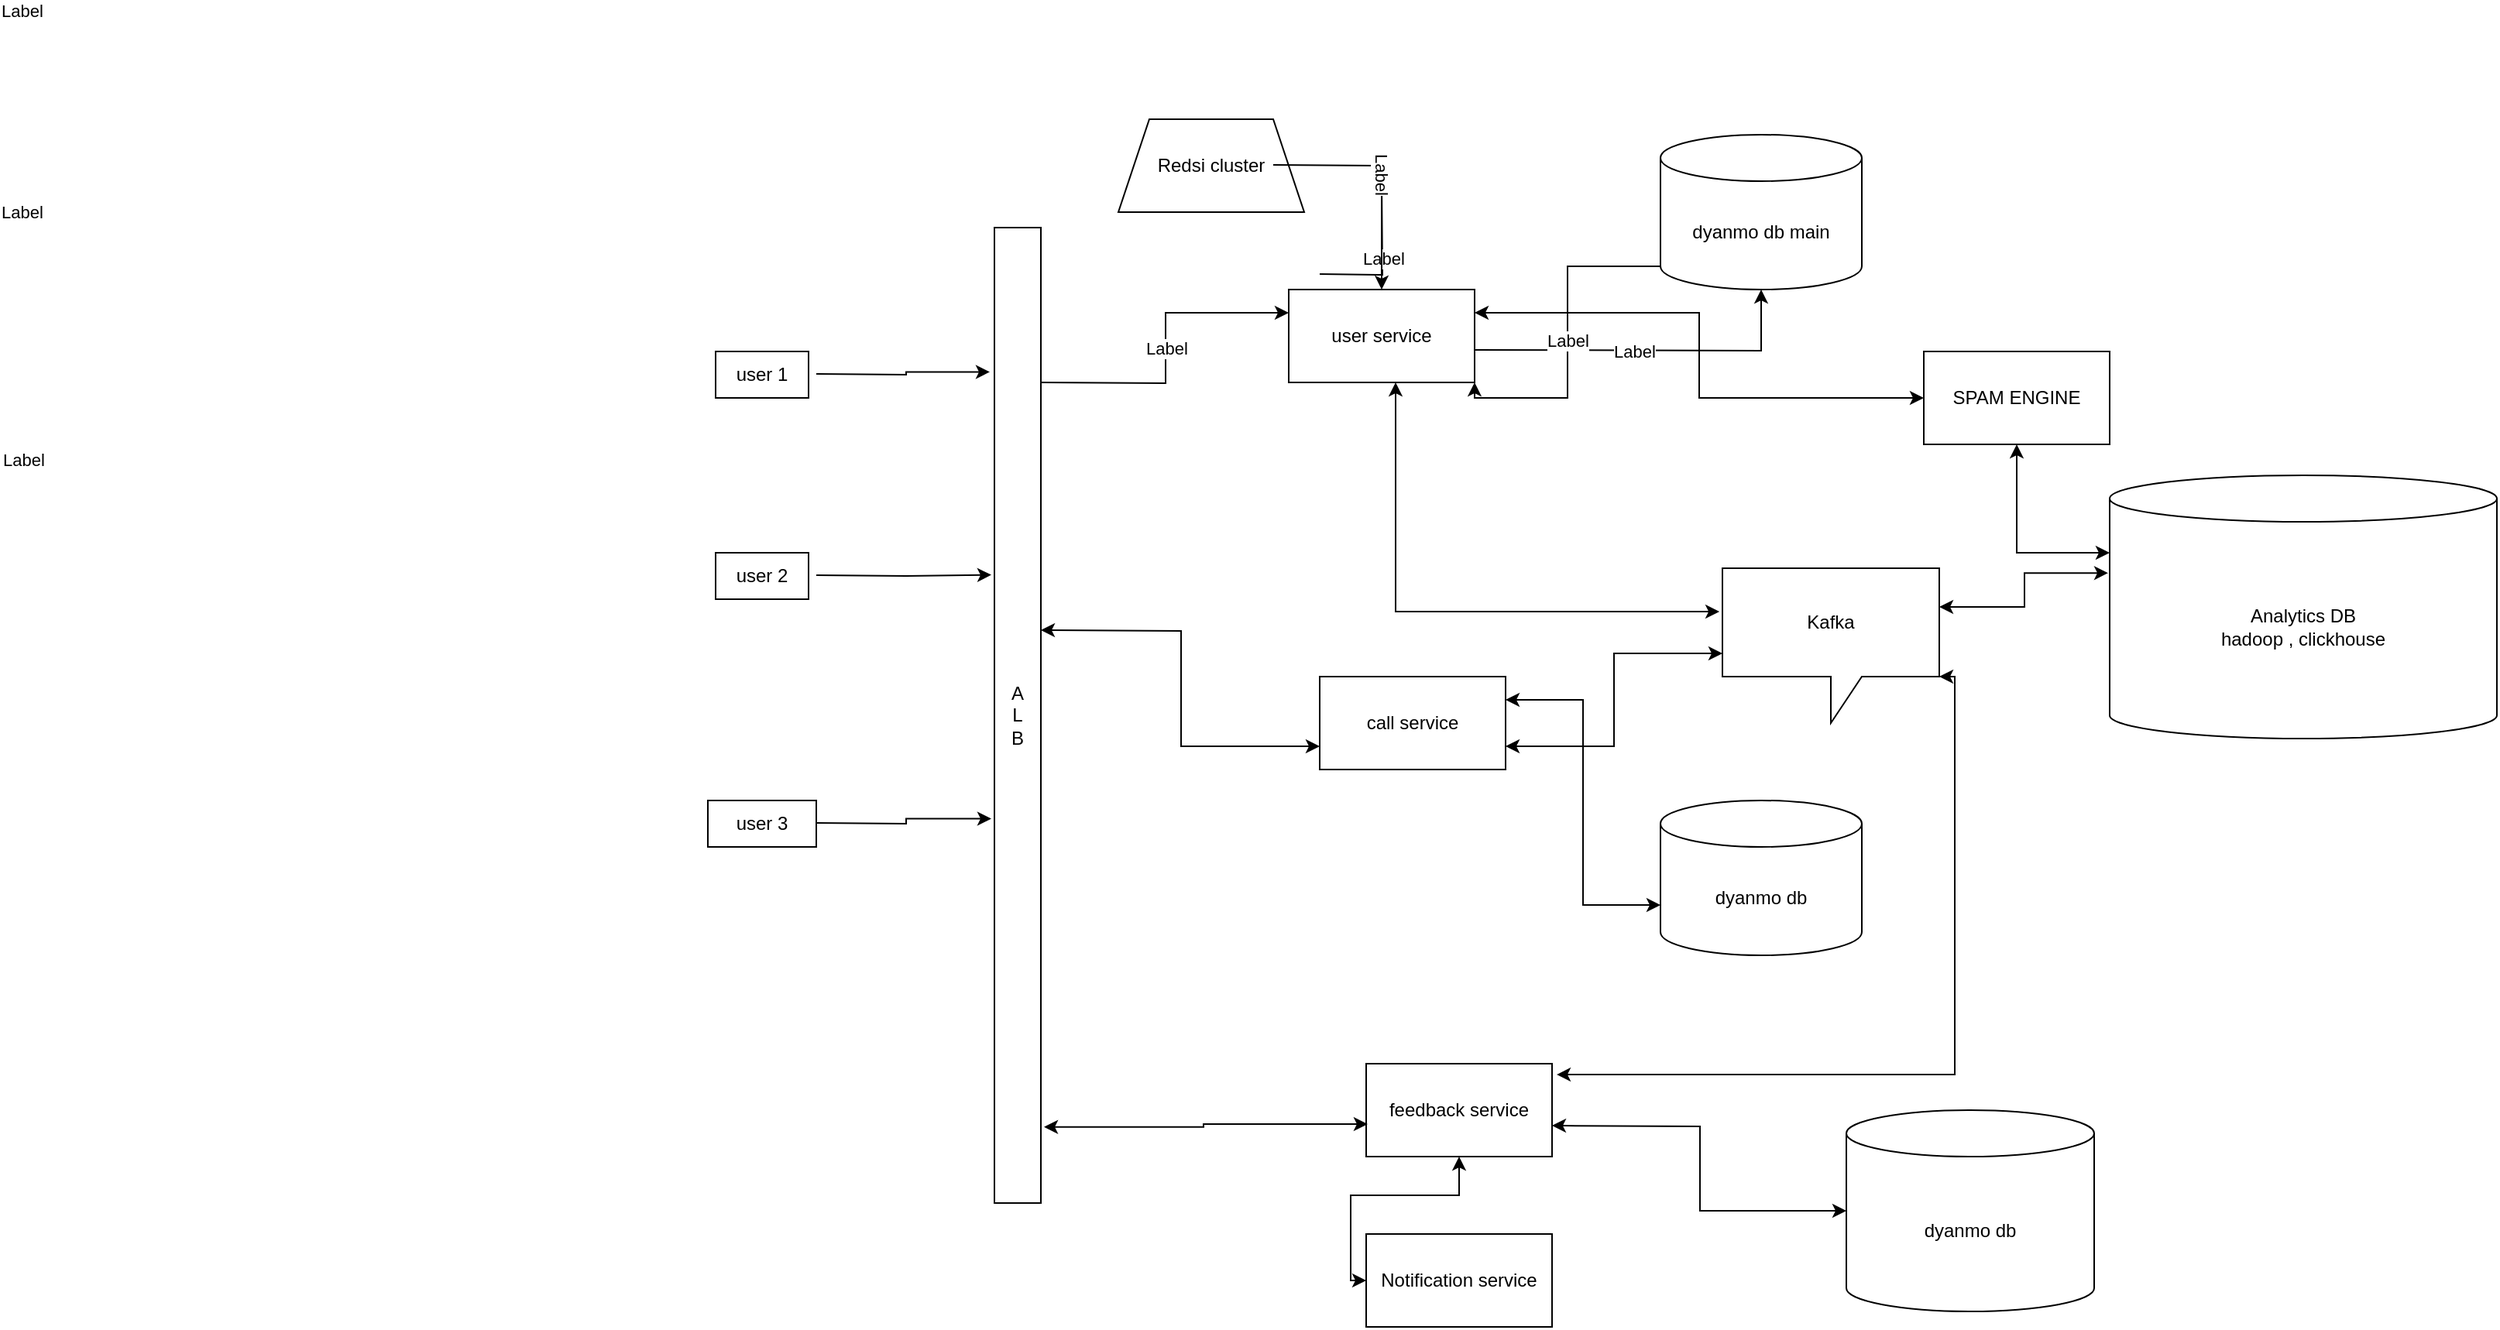 <mxfile version="22.1.8" type="github">
  <diagram name="Page-1" id="mafzAm1S85jHaPfYKTlC">
    <mxGraphModel dx="2261" dy="1972" grid="1" gridSize="10" guides="1" tooltips="1" connect="1" arrows="1" fold="1" page="1" pageScale="1" pageWidth="827" pageHeight="1169" math="0" shadow="0">
      <root>
        <mxCell id="0" />
        <mxCell id="1" parent="0" />
        <mxCell id="KW8JtwyekvotCiW6EKbZ-1" value="user 1" style="rounded=0;whiteSpace=wrap;html=1;" vertex="1" parent="1">
          <mxGeometry x="-280" y="160" width="60" height="30" as="geometry" />
        </mxCell>
        <mxCell id="KW8JtwyekvotCiW6EKbZ-2" value="user 3" style="rounded=0;whiteSpace=wrap;html=1;" vertex="1" parent="1">
          <mxGeometry x="-285" y="450" width="70" height="30" as="geometry" />
        </mxCell>
        <mxCell id="KW8JtwyekvotCiW6EKbZ-3" value="user 2" style="rounded=0;whiteSpace=wrap;html=1;" vertex="1" parent="1">
          <mxGeometry x="-280" y="290" width="60" height="30" as="geometry" />
        </mxCell>
        <mxCell id="KW8JtwyekvotCiW6EKbZ-4" value="A&lt;br&gt;L&lt;br&gt;B" style="rounded=0;whiteSpace=wrap;html=1;" vertex="1" parent="1">
          <mxGeometry x="-100" y="80" width="30" height="630" as="geometry" />
        </mxCell>
        <mxCell id="KW8JtwyekvotCiW6EKbZ-5" value="user service" style="rounded=0;whiteSpace=wrap;html=1;" vertex="1" parent="1">
          <mxGeometry x="90" y="120" width="120" height="60" as="geometry" />
        </mxCell>
        <mxCell id="KW8JtwyekvotCiW6EKbZ-7" value="" style="endArrow=classic;html=1;rounded=0;edgeStyle=orthogonalEdgeStyle;entryX=-0.1;entryY=0.148;entryDx=0;entryDy=0;entryPerimeter=0;" edge="1" parent="1" target="KW8JtwyekvotCiW6EKbZ-4">
          <mxGeometry relative="1" as="geometry">
            <mxPoint x="-215" y="174.5" as="sourcePoint" />
            <mxPoint x="-115" y="174.5" as="targetPoint" />
          </mxGeometry>
        </mxCell>
        <mxCell id="KW8JtwyekvotCiW6EKbZ-8" value="Label" style="edgeLabel;resizable=0;html=1;align=center;verticalAlign=middle;" connectable="0" vertex="1" parent="KW8JtwyekvotCiW6EKbZ-7">
          <mxGeometry relative="1" as="geometry">
            <mxPoint x="-570" y="-235" as="offset" />
          </mxGeometry>
        </mxCell>
        <mxCell id="KW8JtwyekvotCiW6EKbZ-9" value="" style="endArrow=classic;html=1;rounded=0;edgeStyle=orthogonalEdgeStyle;entryX=-0.067;entryY=0.606;entryDx=0;entryDy=0;entryPerimeter=0;" edge="1" parent="1" target="KW8JtwyekvotCiW6EKbZ-4">
          <mxGeometry relative="1" as="geometry">
            <mxPoint x="-215" y="464.5" as="sourcePoint" />
            <mxPoint x="-115" y="464.5" as="targetPoint" />
          </mxGeometry>
        </mxCell>
        <mxCell id="KW8JtwyekvotCiW6EKbZ-10" value="Label" style="edgeLabel;resizable=0;html=1;align=center;verticalAlign=middle;" connectable="0" vertex="1" parent="KW8JtwyekvotCiW6EKbZ-9">
          <mxGeometry relative="1" as="geometry">
            <mxPoint x="-570" y="-235" as="offset" />
          </mxGeometry>
        </mxCell>
        <mxCell id="KW8JtwyekvotCiW6EKbZ-11" value="" style="endArrow=classic;html=1;rounded=0;edgeStyle=orthogonalEdgeStyle;entryX=-0.067;entryY=0.356;entryDx=0;entryDy=0;entryPerimeter=0;" edge="1" parent="1" target="KW8JtwyekvotCiW6EKbZ-4">
          <mxGeometry relative="1" as="geometry">
            <mxPoint x="-215" y="304.5" as="sourcePoint" />
            <mxPoint x="-115" y="304.5" as="targetPoint" />
          </mxGeometry>
        </mxCell>
        <mxCell id="KW8JtwyekvotCiW6EKbZ-12" value="Label" style="edgeLabel;resizable=0;html=1;align=center;verticalAlign=middle;" connectable="0" vertex="1" parent="KW8JtwyekvotCiW6EKbZ-11">
          <mxGeometry relative="1" as="geometry">
            <mxPoint x="-570" y="-235" as="offset" />
          </mxGeometry>
        </mxCell>
        <mxCell id="KW8JtwyekvotCiW6EKbZ-13" value="" style="endArrow=classic;html=1;rounded=0;edgeStyle=orthogonalEdgeStyle;entryX=0;entryY=0.25;entryDx=0;entryDy=0;" edge="1" parent="1" target="KW8JtwyekvotCiW6EKbZ-5">
          <mxGeometry relative="1" as="geometry">
            <mxPoint x="-70" y="180" as="sourcePoint" />
            <mxPoint x="30" y="180" as="targetPoint" />
          </mxGeometry>
        </mxCell>
        <mxCell id="KW8JtwyekvotCiW6EKbZ-14" value="Label" style="edgeLabel;resizable=0;html=1;align=center;verticalAlign=middle;" connectable="0" vertex="1" parent="KW8JtwyekvotCiW6EKbZ-13">
          <mxGeometry relative="1" as="geometry" />
        </mxCell>
        <mxCell id="KW8JtwyekvotCiW6EKbZ-15" value="dyanmo db main" style="shape=cylinder3;whiteSpace=wrap;html=1;boundedLbl=1;backgroundOutline=1;size=15;" vertex="1" parent="1">
          <mxGeometry x="330" y="20" width="130" height="100" as="geometry" />
        </mxCell>
        <mxCell id="KW8JtwyekvotCiW6EKbZ-16" value="Redsi cluster" style="shape=trapezoid;perimeter=trapezoidPerimeter;whiteSpace=wrap;html=1;fixedSize=1;" vertex="1" parent="1">
          <mxGeometry x="-20" y="10" width="120" height="60" as="geometry" />
        </mxCell>
        <mxCell id="KW8JtwyekvotCiW6EKbZ-17" value="" style="endArrow=classic;html=1;rounded=0;edgeStyle=orthogonalEdgeStyle;" edge="1" parent="1" target="KW8JtwyekvotCiW6EKbZ-15">
          <mxGeometry relative="1" as="geometry">
            <mxPoint x="210" y="159" as="sourcePoint" />
            <mxPoint x="310" y="159" as="targetPoint" />
          </mxGeometry>
        </mxCell>
        <mxCell id="KW8JtwyekvotCiW6EKbZ-18" value="Label" style="edgeLabel;resizable=0;html=1;align=center;verticalAlign=middle;" connectable="0" vertex="1" parent="KW8JtwyekvotCiW6EKbZ-17">
          <mxGeometry relative="1" as="geometry">
            <mxPoint x="-10" as="offset" />
          </mxGeometry>
        </mxCell>
        <mxCell id="KW8JtwyekvotCiW6EKbZ-19" value="" style="endArrow=classic;html=1;rounded=0;edgeStyle=orthogonalEdgeStyle;" edge="1" parent="1">
          <mxGeometry relative="1" as="geometry">
            <mxPoint x="110" y="110" as="sourcePoint" />
            <mxPoint x="150" y="49.5" as="targetPoint" />
          </mxGeometry>
        </mxCell>
        <mxCell id="KW8JtwyekvotCiW6EKbZ-20" value="Label" style="edgeLabel;resizable=0;html=1;align=center;verticalAlign=middle;" connectable="0" vertex="1" parent="KW8JtwyekvotCiW6EKbZ-19">
          <mxGeometry relative="1" as="geometry" />
        </mxCell>
        <mxCell id="KW8JtwyekvotCiW6EKbZ-21" value="" style="endArrow=classic;html=1;rounded=0;edgeStyle=orthogonalEdgeStyle;" edge="1" parent="1" target="KW8JtwyekvotCiW6EKbZ-5">
          <mxGeometry relative="1" as="geometry">
            <mxPoint x="80" y="39.5" as="sourcePoint" />
            <mxPoint x="50" y="110" as="targetPoint" />
          </mxGeometry>
        </mxCell>
        <mxCell id="KW8JtwyekvotCiW6EKbZ-22" value="Label" style="edgeLabel;resizable=0;html=1;align=center;verticalAlign=middle;rotation=90;" connectable="0" vertex="1" parent="KW8JtwyekvotCiW6EKbZ-21">
          <mxGeometry relative="1" as="geometry" />
        </mxCell>
        <mxCell id="KW8JtwyekvotCiW6EKbZ-29" value="" style="endArrow=classic;html=1;rounded=0;edgeStyle=orthogonalEdgeStyle;entryX=1;entryY=1;entryDx=0;entryDy=0;exitX=0;exitY=1;exitDx=0;exitDy=-15;exitPerimeter=0;" edge="1" parent="1" source="KW8JtwyekvotCiW6EKbZ-15" target="KW8JtwyekvotCiW6EKbZ-5">
          <mxGeometry relative="1" as="geometry">
            <mxPoint x="140" y="240" as="sourcePoint" />
            <mxPoint x="240" y="240" as="targetPoint" />
          </mxGeometry>
        </mxCell>
        <mxCell id="KW8JtwyekvotCiW6EKbZ-30" value="Label" style="edgeLabel;resizable=0;html=1;align=center;verticalAlign=middle;" connectable="0" vertex="1" parent="KW8JtwyekvotCiW6EKbZ-29">
          <mxGeometry relative="1" as="geometry" />
        </mxCell>
        <mxCell id="KW8JtwyekvotCiW6EKbZ-31" value="call service" style="rounded=0;whiteSpace=wrap;html=1;" vertex="1" parent="1">
          <mxGeometry x="110" y="370" width="120" height="60" as="geometry" />
        </mxCell>
        <mxCell id="KW8JtwyekvotCiW6EKbZ-34" value="feedback service" style="rounded=0;whiteSpace=wrap;html=1;" vertex="1" parent="1">
          <mxGeometry x="140" y="620" width="120" height="60" as="geometry" />
        </mxCell>
        <mxCell id="KW8JtwyekvotCiW6EKbZ-37" value="" style="endArrow=classic;startArrow=classic;html=1;rounded=0;edgeStyle=orthogonalEdgeStyle;entryX=0.008;entryY=0.65;entryDx=0;entryDy=0;entryPerimeter=0;exitX=1.067;exitY=0.922;exitDx=0;exitDy=0;exitPerimeter=0;" edge="1" parent="1" source="KW8JtwyekvotCiW6EKbZ-4" target="KW8JtwyekvotCiW6EKbZ-34">
          <mxGeometry width="50" height="50" relative="1" as="geometry">
            <mxPoint x="-70" y="479.5" as="sourcePoint" />
            <mxPoint x="70" y="470" as="targetPoint" />
          </mxGeometry>
        </mxCell>
        <mxCell id="KW8JtwyekvotCiW6EKbZ-38" value="" style="endArrow=classic;startArrow=classic;html=1;rounded=0;edgeStyle=orthogonalEdgeStyle;entryX=0;entryY=0.75;entryDx=0;entryDy=0;" edge="1" parent="1" target="KW8JtwyekvotCiW6EKbZ-31">
          <mxGeometry width="50" height="50" relative="1" as="geometry">
            <mxPoint x="-70" y="340" as="sourcePoint" />
            <mxPoint x="-20" y="290" as="targetPoint" />
          </mxGeometry>
        </mxCell>
        <mxCell id="KW8JtwyekvotCiW6EKbZ-39" value="Kafka" style="shape=callout;whiteSpace=wrap;html=1;perimeter=calloutPerimeter;" vertex="1" parent="1">
          <mxGeometry x="370" y="300" width="140" height="100" as="geometry" />
        </mxCell>
        <mxCell id="KW8JtwyekvotCiW6EKbZ-40" value="" style="endArrow=classic;startArrow=classic;html=1;rounded=0;edgeStyle=orthogonalEdgeStyle;entryX=0.575;entryY=1;entryDx=0;entryDy=0;entryPerimeter=0;exitX=-0.014;exitY=0.28;exitDx=0;exitDy=0;exitPerimeter=0;" edge="1" parent="1" source="KW8JtwyekvotCiW6EKbZ-39" target="KW8JtwyekvotCiW6EKbZ-5">
          <mxGeometry width="50" height="50" relative="1" as="geometry">
            <mxPoint x="390" y="440" as="sourcePoint" />
            <mxPoint x="440" y="390" as="targetPoint" />
          </mxGeometry>
        </mxCell>
        <mxCell id="KW8JtwyekvotCiW6EKbZ-41" value="" style="endArrow=classic;startArrow=classic;html=1;rounded=0;edgeStyle=orthogonalEdgeStyle;entryX=0;entryY=0.55;entryDx=0;entryDy=0;entryPerimeter=0;exitX=1;exitY=0.75;exitDx=0;exitDy=0;" edge="1" parent="1" source="KW8JtwyekvotCiW6EKbZ-31" target="KW8JtwyekvotCiW6EKbZ-39">
          <mxGeometry width="50" height="50" relative="1" as="geometry">
            <mxPoint x="390" y="440" as="sourcePoint" />
            <mxPoint x="440" y="390" as="targetPoint" />
          </mxGeometry>
        </mxCell>
        <mxCell id="KW8JtwyekvotCiW6EKbZ-42" value="Analytics DB&lt;br&gt;hadoop , clickhouse" style="shape=cylinder3;whiteSpace=wrap;html=1;boundedLbl=1;backgroundOutline=1;size=15;" vertex="1" parent="1">
          <mxGeometry x="620" y="240" width="250" height="170" as="geometry" />
        </mxCell>
        <mxCell id="KW8JtwyekvotCiW6EKbZ-43" value="" style="endArrow=classic;startArrow=classic;html=1;rounded=0;edgeStyle=orthogonalEdgeStyle;entryX=-0.004;entryY=0.371;entryDx=0;entryDy=0;entryPerimeter=0;exitX=1;exitY=0.25;exitDx=0;exitDy=0;exitPerimeter=0;" edge="1" parent="1" source="KW8JtwyekvotCiW6EKbZ-39" target="KW8JtwyekvotCiW6EKbZ-42">
          <mxGeometry width="50" height="50" relative="1" as="geometry">
            <mxPoint x="390" y="440" as="sourcePoint" />
            <mxPoint x="440" y="390" as="targetPoint" />
          </mxGeometry>
        </mxCell>
        <mxCell id="KW8JtwyekvotCiW6EKbZ-44" value="dyanmo db" style="shape=cylinder3;whiteSpace=wrap;html=1;boundedLbl=1;backgroundOutline=1;size=15;" vertex="1" parent="1">
          <mxGeometry x="330" y="450" width="130" height="100" as="geometry" />
        </mxCell>
        <mxCell id="KW8JtwyekvotCiW6EKbZ-45" value="" style="endArrow=classic;startArrow=classic;html=1;rounded=0;edgeStyle=orthogonalEdgeStyle;exitX=0;exitY=0;exitDx=0;exitDy=67.5;exitPerimeter=0;entryX=1;entryY=0.25;entryDx=0;entryDy=0;" edge="1" parent="1" source="KW8JtwyekvotCiW6EKbZ-44" target="KW8JtwyekvotCiW6EKbZ-31">
          <mxGeometry width="50" height="50" relative="1" as="geometry">
            <mxPoint x="124.75" y="479.5" as="sourcePoint" />
            <mxPoint x="174.75" y="429.5" as="targetPoint" />
          </mxGeometry>
        </mxCell>
        <mxCell id="KW8JtwyekvotCiW6EKbZ-46" value="Notification service" style="rounded=0;whiteSpace=wrap;html=1;" vertex="1" parent="1">
          <mxGeometry x="140" y="730" width="120" height="60" as="geometry" />
        </mxCell>
        <mxCell id="KW8JtwyekvotCiW6EKbZ-47" value="" style="endArrow=classic;startArrow=classic;html=1;rounded=0;edgeStyle=orthogonalEdgeStyle;entryX=0;entryY=0;entryDx=140;entryDy=70;entryPerimeter=0;exitX=1.025;exitY=0.117;exitDx=0;exitDy=0;exitPerimeter=0;" edge="1" parent="1" source="KW8JtwyekvotCiW6EKbZ-34" target="KW8JtwyekvotCiW6EKbZ-39">
          <mxGeometry width="50" height="50" relative="1" as="geometry">
            <mxPoint x="390" y="440" as="sourcePoint" />
            <mxPoint x="440" y="390" as="targetPoint" />
          </mxGeometry>
        </mxCell>
        <mxCell id="KW8JtwyekvotCiW6EKbZ-49" value="" style="endArrow=classic;startArrow=classic;html=1;rounded=0;edgeStyle=orthogonalEdgeStyle;exitX=0;exitY=0.5;exitDx=0;exitDy=0;" edge="1" parent="1" source="KW8JtwyekvotCiW6EKbZ-46" target="KW8JtwyekvotCiW6EKbZ-34">
          <mxGeometry width="50" height="50" relative="1" as="geometry">
            <mxPoint x="290" y="740" as="sourcePoint" />
            <mxPoint x="195" y="680" as="targetPoint" />
          </mxGeometry>
        </mxCell>
        <mxCell id="KW8JtwyekvotCiW6EKbZ-51" value="dyanmo db&lt;br&gt;" style="shape=cylinder3;whiteSpace=wrap;html=1;boundedLbl=1;backgroundOutline=1;size=15;" vertex="1" parent="1">
          <mxGeometry x="450" y="650" width="160" height="130" as="geometry" />
        </mxCell>
        <mxCell id="KW8JtwyekvotCiW6EKbZ-52" value="" style="endArrow=classic;startArrow=classic;html=1;rounded=0;edgeStyle=orthogonalEdgeStyle;entryX=0;entryY=0.5;entryDx=0;entryDy=0;entryPerimeter=0;" edge="1" parent="1" target="KW8JtwyekvotCiW6EKbZ-51">
          <mxGeometry width="50" height="50" relative="1" as="geometry">
            <mxPoint x="260" y="660" as="sourcePoint" />
            <mxPoint x="310" y="610" as="targetPoint" />
          </mxGeometry>
        </mxCell>
        <mxCell id="KW8JtwyekvotCiW6EKbZ-53" value="" style="endArrow=classic;startArrow=classic;html=1;rounded=0;edgeStyle=orthogonalEdgeStyle;exitX=0;exitY=0;exitDx=0;exitDy=50;exitPerimeter=0;" edge="1" parent="1" source="KW8JtwyekvotCiW6EKbZ-42" target="KW8JtwyekvotCiW6EKbZ-54">
          <mxGeometry width="50" height="50" relative="1" as="geometry">
            <mxPoint x="719.75" y="119.5" as="sourcePoint" />
            <mxPoint x="769.75" y="69.5" as="targetPoint" />
          </mxGeometry>
        </mxCell>
        <mxCell id="KW8JtwyekvotCiW6EKbZ-54" value="SPAM ENGINE" style="rounded=0;whiteSpace=wrap;html=1;" vertex="1" parent="1">
          <mxGeometry x="500" y="160" width="120" height="60" as="geometry" />
        </mxCell>
        <mxCell id="KW8JtwyekvotCiW6EKbZ-55" value="" style="endArrow=classic;startArrow=classic;html=1;rounded=0;edgeStyle=orthogonalEdgeStyle;entryX=0;entryY=0.5;entryDx=0;entryDy=0;exitX=1;exitY=0.25;exitDx=0;exitDy=0;" edge="1" parent="1" source="KW8JtwyekvotCiW6EKbZ-5" target="KW8JtwyekvotCiW6EKbZ-54">
          <mxGeometry width="50" height="50" relative="1" as="geometry">
            <mxPoint x="380" y="240" as="sourcePoint" />
            <mxPoint x="430" y="190" as="targetPoint" />
          </mxGeometry>
        </mxCell>
      </root>
    </mxGraphModel>
  </diagram>
</mxfile>
